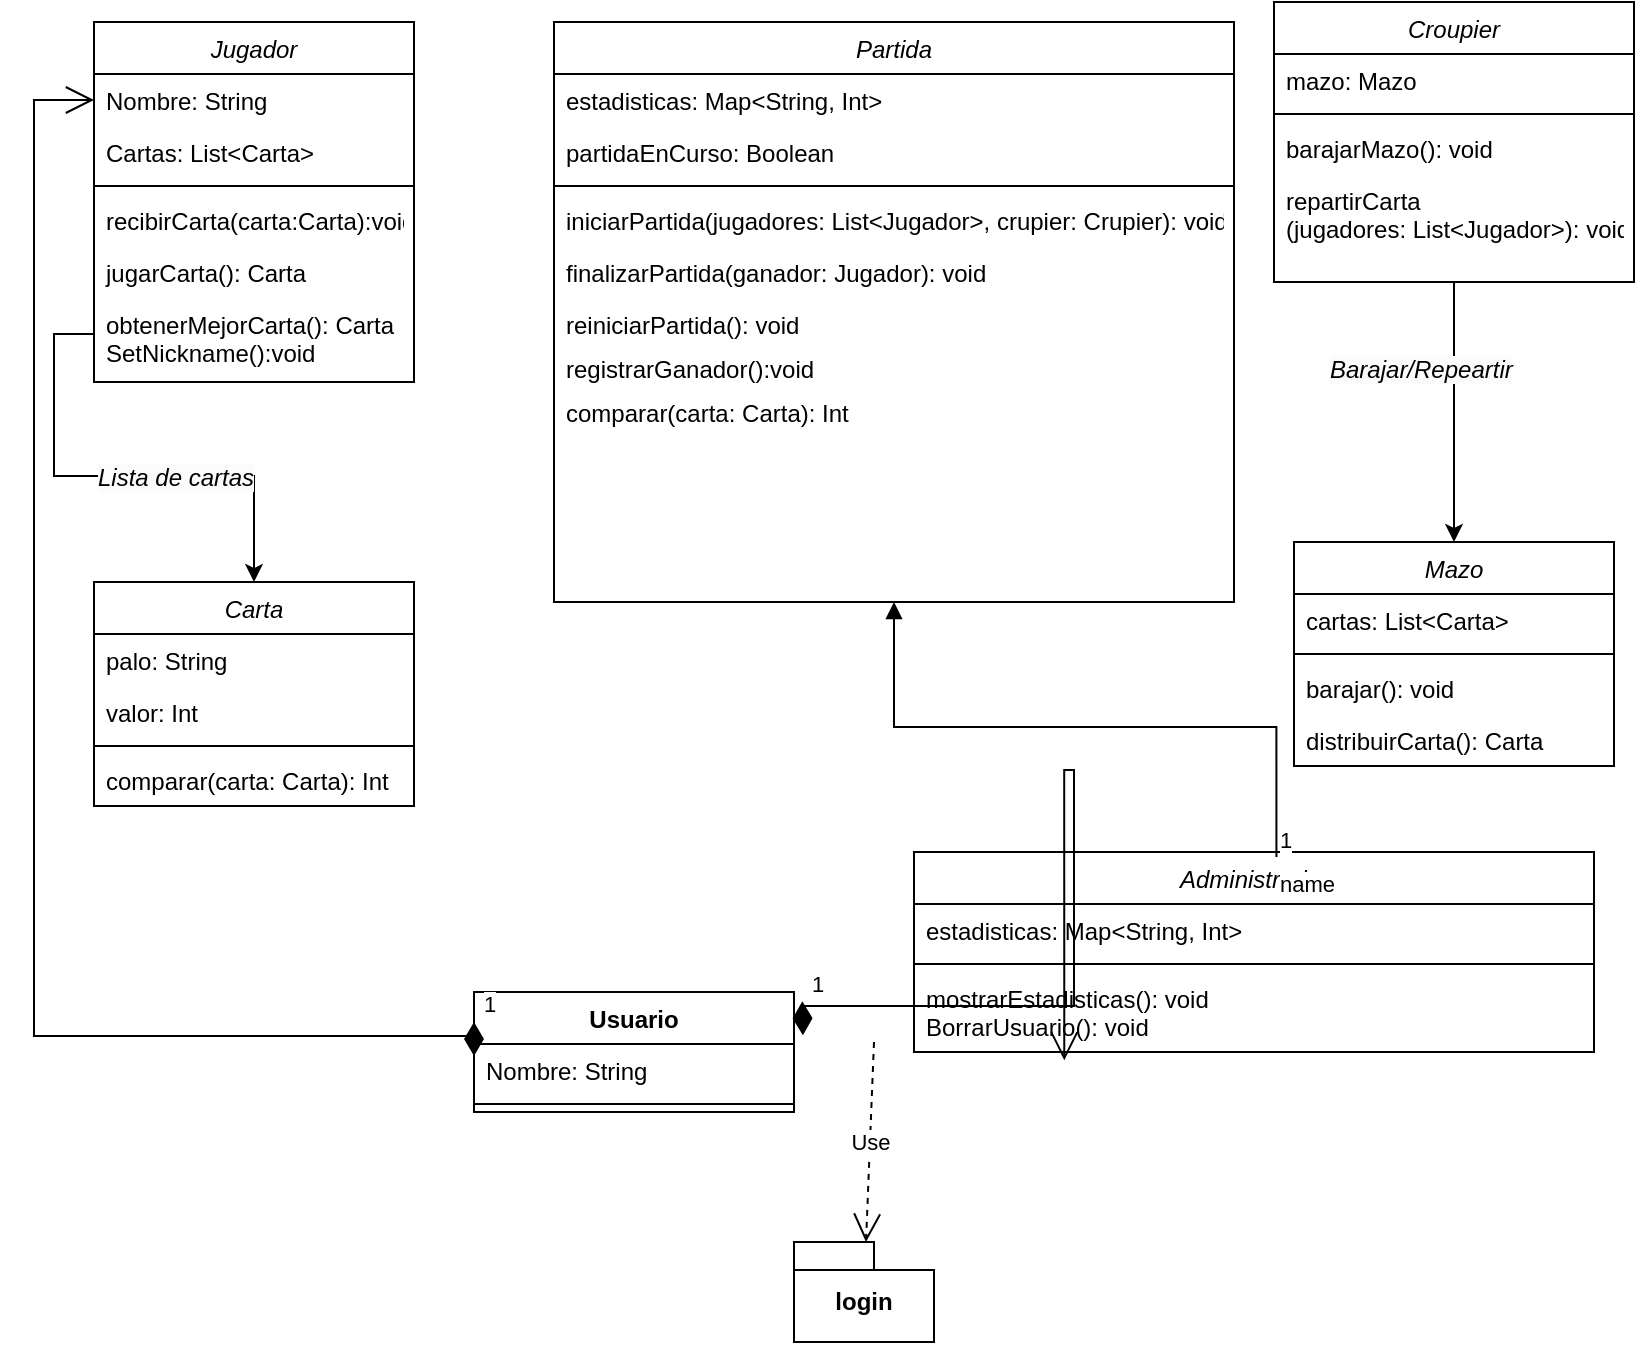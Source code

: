 <mxfile version="24.7.16">
  <diagram id="C5RBs43oDa-KdzZeNtuy" name="Page-1">
    <mxGraphModel dx="2022" dy="650" grid="1" gridSize="10" guides="1" tooltips="1" connect="1" arrows="1" fold="1" page="1" pageScale="1" pageWidth="827" pageHeight="1169" math="0" shadow="0">
      <root>
        <mxCell id="WIyWlLk6GJQsqaUBKTNV-0" />
        <mxCell id="WIyWlLk6GJQsqaUBKTNV-1" parent="WIyWlLk6GJQsqaUBKTNV-0" />
        <mxCell id="zkfFHV4jXpPFQw0GAbJ--0" value="Jugador" style="swimlane;fontStyle=2;align=center;verticalAlign=top;childLayout=stackLayout;horizontal=1;startSize=26;horizontalStack=0;resizeParent=1;resizeLast=0;collapsible=1;marginBottom=0;rounded=0;shadow=0;strokeWidth=1;" parent="WIyWlLk6GJQsqaUBKTNV-1" vertex="1">
          <mxGeometry x="40" y="120" width="160" height="180" as="geometry">
            <mxRectangle x="230" y="140" width="160" height="26" as="alternateBounds" />
          </mxGeometry>
        </mxCell>
        <mxCell id="zkfFHV4jXpPFQw0GAbJ--1" value="Nombre: String" style="text;align=left;verticalAlign=top;spacingLeft=4;spacingRight=4;overflow=hidden;rotatable=0;points=[[0,0.5],[1,0.5]];portConstraint=eastwest;" parent="zkfFHV4jXpPFQw0GAbJ--0" vertex="1">
          <mxGeometry y="26" width="160" height="26" as="geometry" />
        </mxCell>
        <mxCell id="zkfFHV4jXpPFQw0GAbJ--2" value="Cartas: List&lt;Carta&gt;" style="text;align=left;verticalAlign=top;spacingLeft=4;spacingRight=4;overflow=hidden;rotatable=0;points=[[0,0.5],[1,0.5]];portConstraint=eastwest;rounded=0;shadow=0;html=0;" parent="zkfFHV4jXpPFQw0GAbJ--0" vertex="1">
          <mxGeometry y="52" width="160" height="26" as="geometry" />
        </mxCell>
        <mxCell id="zkfFHV4jXpPFQw0GAbJ--4" value="" style="line;html=1;strokeWidth=1;align=left;verticalAlign=middle;spacingTop=-1;spacingLeft=3;spacingRight=3;rotatable=0;labelPosition=right;points=[];portConstraint=eastwest;" parent="zkfFHV4jXpPFQw0GAbJ--0" vertex="1">
          <mxGeometry y="78" width="160" height="8" as="geometry" />
        </mxCell>
        <mxCell id="zkfFHV4jXpPFQw0GAbJ--5" value="recibirCarta(carta:Carta):void" style="text;align=left;verticalAlign=top;spacingLeft=4;spacingRight=4;overflow=hidden;rotatable=0;points=[[0,0.5],[1,0.5]];portConstraint=eastwest;" parent="zkfFHV4jXpPFQw0GAbJ--0" vertex="1">
          <mxGeometry y="86" width="160" height="26" as="geometry" />
        </mxCell>
        <mxCell id="wlhYXyqPrZ_pLtyw9dcy-0" value="jugarCarta(): Carta" style="text;align=left;verticalAlign=top;spacingLeft=4;spacingRight=4;overflow=hidden;rotatable=0;points=[[0,0.5],[1,0.5]];portConstraint=eastwest;" vertex="1" parent="zkfFHV4jXpPFQw0GAbJ--0">
          <mxGeometry y="112" width="160" height="26" as="geometry" />
        </mxCell>
        <mxCell id="wlhYXyqPrZ_pLtyw9dcy-1" value="obtenerMejorCarta(): Carta&#xa;SetNickname():void" style="text;align=left;verticalAlign=top;spacingLeft=4;spacingRight=4;overflow=hidden;rotatable=0;points=[[0,0.5],[1,0.5]];portConstraint=eastwest;" vertex="1" parent="zkfFHV4jXpPFQw0GAbJ--0">
          <mxGeometry y="138" width="160" height="36" as="geometry" />
        </mxCell>
        <mxCell id="wlhYXyqPrZ_pLtyw9dcy-38" style="edgeStyle=orthogonalEdgeStyle;rounded=0;orthogonalLoop=1;jettySize=auto;html=1;entryX=0.5;entryY=0;entryDx=0;entryDy=0;" edge="1" parent="WIyWlLk6GJQsqaUBKTNV-1" source="wlhYXyqPrZ_pLtyw9dcy-3" target="wlhYXyqPrZ_pLtyw9dcy-20">
          <mxGeometry relative="1" as="geometry" />
        </mxCell>
        <mxCell id="wlhYXyqPrZ_pLtyw9dcy-3" value="Croupier" style="swimlane;fontStyle=2;align=center;verticalAlign=top;childLayout=stackLayout;horizontal=1;startSize=26;horizontalStack=0;resizeParent=1;resizeLast=0;collapsible=1;marginBottom=0;rounded=0;shadow=0;strokeWidth=1;" vertex="1" parent="WIyWlLk6GJQsqaUBKTNV-1">
          <mxGeometry x="630" y="110" width="180" height="140" as="geometry">
            <mxRectangle x="230" y="140" width="160" height="26" as="alternateBounds" />
          </mxGeometry>
        </mxCell>
        <mxCell id="wlhYXyqPrZ_pLtyw9dcy-4" value="mazo: Mazo" style="text;align=left;verticalAlign=top;spacingLeft=4;spacingRight=4;overflow=hidden;rotatable=0;points=[[0,0.5],[1,0.5]];portConstraint=eastwest;" vertex="1" parent="wlhYXyqPrZ_pLtyw9dcy-3">
          <mxGeometry y="26" width="180" height="26" as="geometry" />
        </mxCell>
        <mxCell id="wlhYXyqPrZ_pLtyw9dcy-6" value="" style="line;html=1;strokeWidth=1;align=left;verticalAlign=middle;spacingTop=-1;spacingLeft=3;spacingRight=3;rotatable=0;labelPosition=right;points=[];portConstraint=eastwest;" vertex="1" parent="wlhYXyqPrZ_pLtyw9dcy-3">
          <mxGeometry y="52" width="180" height="8" as="geometry" />
        </mxCell>
        <mxCell id="wlhYXyqPrZ_pLtyw9dcy-7" value="barajarMazo(): void" style="text;align=left;verticalAlign=top;spacingLeft=4;spacingRight=4;overflow=hidden;rotatable=0;points=[[0,0.5],[1,0.5]];portConstraint=eastwest;" vertex="1" parent="wlhYXyqPrZ_pLtyw9dcy-3">
          <mxGeometry y="60" width="180" height="26" as="geometry" />
        </mxCell>
        <mxCell id="wlhYXyqPrZ_pLtyw9dcy-8" value="repartirCarta&#xa;(jugadores: List&lt;Jugador&gt;): void" style="text;align=left;verticalAlign=top;spacingLeft=4;spacingRight=4;overflow=hidden;rotatable=0;points=[[0,0.5],[1,0.5]];portConstraint=eastwest;" vertex="1" parent="wlhYXyqPrZ_pLtyw9dcy-3">
          <mxGeometry y="86" width="180" height="44" as="geometry" />
        </mxCell>
        <mxCell id="wlhYXyqPrZ_pLtyw9dcy-12" value="Partida" style="swimlane;fontStyle=2;align=center;verticalAlign=top;childLayout=stackLayout;horizontal=1;startSize=26;horizontalStack=0;resizeParent=1;resizeLast=0;collapsible=1;marginBottom=0;rounded=0;shadow=0;strokeWidth=1;" vertex="1" parent="WIyWlLk6GJQsqaUBKTNV-1">
          <mxGeometry x="270" y="120" width="340" height="290" as="geometry">
            <mxRectangle x="230" y="140" width="160" height="26" as="alternateBounds" />
          </mxGeometry>
        </mxCell>
        <mxCell id="wlhYXyqPrZ_pLtyw9dcy-13" value="estadisticas: Map&lt;String, Int&gt;" style="text;align=left;verticalAlign=top;spacingLeft=4;spacingRight=4;overflow=hidden;rotatable=0;points=[[0,0.5],[1,0.5]];portConstraint=eastwest;" vertex="1" parent="wlhYXyqPrZ_pLtyw9dcy-12">
          <mxGeometry y="26" width="340" height="26" as="geometry" />
        </mxCell>
        <mxCell id="wlhYXyqPrZ_pLtyw9dcy-14" value="partidaEnCurso: Boolean" style="text;align=left;verticalAlign=top;spacingLeft=4;spacingRight=4;overflow=hidden;rotatable=0;points=[[0,0.5],[1,0.5]];portConstraint=eastwest;rounded=0;shadow=0;html=0;" vertex="1" parent="wlhYXyqPrZ_pLtyw9dcy-12">
          <mxGeometry y="52" width="340" height="26" as="geometry" />
        </mxCell>
        <mxCell id="wlhYXyqPrZ_pLtyw9dcy-15" value="" style="line;html=1;strokeWidth=1;align=left;verticalAlign=middle;spacingTop=-1;spacingLeft=3;spacingRight=3;rotatable=0;labelPosition=right;points=[];portConstraint=eastwest;" vertex="1" parent="wlhYXyqPrZ_pLtyw9dcy-12">
          <mxGeometry y="78" width="340" height="8" as="geometry" />
        </mxCell>
        <mxCell id="wlhYXyqPrZ_pLtyw9dcy-16" value="iniciarPartida(jugadores: List&lt;Jugador&gt;, crupier: Crupier): void&#xa;" style="text;align=left;verticalAlign=top;spacingLeft=4;spacingRight=4;overflow=hidden;rotatable=0;points=[[0,0.5],[1,0.5]];portConstraint=eastwest;" vertex="1" parent="wlhYXyqPrZ_pLtyw9dcy-12">
          <mxGeometry y="86" width="340" height="26" as="geometry" />
        </mxCell>
        <mxCell id="wlhYXyqPrZ_pLtyw9dcy-17" value="finalizarPartida(ganador: Jugador): void" style="text;align=left;verticalAlign=top;spacingLeft=4;spacingRight=4;overflow=hidden;rotatable=0;points=[[0,0.5],[1,0.5]];portConstraint=eastwest;" vertex="1" parent="wlhYXyqPrZ_pLtyw9dcy-12">
          <mxGeometry y="112" width="340" height="26" as="geometry" />
        </mxCell>
        <mxCell id="wlhYXyqPrZ_pLtyw9dcy-18" value="reiniciarPartida(): void" style="text;align=left;verticalAlign=top;spacingLeft=4;spacingRight=4;overflow=hidden;rotatable=0;points=[[0,0.5],[1,0.5]];portConstraint=eastwest;" vertex="1" parent="wlhYXyqPrZ_pLtyw9dcy-12">
          <mxGeometry y="138" width="340" height="22" as="geometry" />
        </mxCell>
        <mxCell id="wlhYXyqPrZ_pLtyw9dcy-65" value="registrarGanador():void" style="text;align=left;verticalAlign=top;spacingLeft=4;spacingRight=4;overflow=hidden;rotatable=0;points=[[0,0.5],[1,0.5]];portConstraint=eastwest;" vertex="1" parent="wlhYXyqPrZ_pLtyw9dcy-12">
          <mxGeometry y="160" width="340" height="22" as="geometry" />
        </mxCell>
        <mxCell id="wlhYXyqPrZ_pLtyw9dcy-66" value="comparar(carta: Carta): Int" style="text;align=left;verticalAlign=top;spacingLeft=4;spacingRight=4;overflow=hidden;rotatable=0;points=[[0,0.5],[1,0.5]];portConstraint=eastwest;" vertex="1" parent="wlhYXyqPrZ_pLtyw9dcy-12">
          <mxGeometry y="182" width="340" height="26" as="geometry" />
        </mxCell>
        <mxCell id="wlhYXyqPrZ_pLtyw9dcy-20" value="Mazo" style="swimlane;fontStyle=2;align=center;verticalAlign=top;childLayout=stackLayout;horizontal=1;startSize=26;horizontalStack=0;resizeParent=1;resizeLast=0;collapsible=1;marginBottom=0;rounded=0;shadow=0;strokeWidth=1;" vertex="1" parent="WIyWlLk6GJQsqaUBKTNV-1">
          <mxGeometry x="640" y="380" width="160" height="112" as="geometry">
            <mxRectangle x="230" y="140" width="160" height="26" as="alternateBounds" />
          </mxGeometry>
        </mxCell>
        <mxCell id="wlhYXyqPrZ_pLtyw9dcy-21" value="cartas: List&lt;Carta&gt;" style="text;align=left;verticalAlign=top;spacingLeft=4;spacingRight=4;overflow=hidden;rotatable=0;points=[[0,0.5],[1,0.5]];portConstraint=eastwest;" vertex="1" parent="wlhYXyqPrZ_pLtyw9dcy-20">
          <mxGeometry y="26" width="160" height="26" as="geometry" />
        </mxCell>
        <mxCell id="wlhYXyqPrZ_pLtyw9dcy-23" value="" style="line;html=1;strokeWidth=1;align=left;verticalAlign=middle;spacingTop=-1;spacingLeft=3;spacingRight=3;rotatable=0;labelPosition=right;points=[];portConstraint=eastwest;" vertex="1" parent="wlhYXyqPrZ_pLtyw9dcy-20">
          <mxGeometry y="52" width="160" height="8" as="geometry" />
        </mxCell>
        <mxCell id="wlhYXyqPrZ_pLtyw9dcy-24" value="barajar(): void" style="text;align=left;verticalAlign=top;spacingLeft=4;spacingRight=4;overflow=hidden;rotatable=0;points=[[0,0.5],[1,0.5]];portConstraint=eastwest;" vertex="1" parent="wlhYXyqPrZ_pLtyw9dcy-20">
          <mxGeometry y="60" width="160" height="26" as="geometry" />
        </mxCell>
        <mxCell id="wlhYXyqPrZ_pLtyw9dcy-25" value="distribuirCarta(): Carta" style="text;align=left;verticalAlign=top;spacingLeft=4;spacingRight=4;overflow=hidden;rotatable=0;points=[[0,0.5],[1,0.5]];portConstraint=eastwest;" vertex="1" parent="wlhYXyqPrZ_pLtyw9dcy-20">
          <mxGeometry y="86" width="160" height="26" as="geometry" />
        </mxCell>
        <mxCell id="wlhYXyqPrZ_pLtyw9dcy-28" value="Carta" style="swimlane;fontStyle=2;align=center;verticalAlign=top;childLayout=stackLayout;horizontal=1;startSize=26;horizontalStack=0;resizeParent=1;resizeLast=0;collapsible=1;marginBottom=0;rounded=0;shadow=0;strokeWidth=1;" vertex="1" parent="WIyWlLk6GJQsqaUBKTNV-1">
          <mxGeometry x="40" y="400" width="160" height="112" as="geometry">
            <mxRectangle x="230" y="140" width="160" height="26" as="alternateBounds" />
          </mxGeometry>
        </mxCell>
        <mxCell id="wlhYXyqPrZ_pLtyw9dcy-29" value="palo: String" style="text;align=left;verticalAlign=top;spacingLeft=4;spacingRight=4;overflow=hidden;rotatable=0;points=[[0,0.5],[1,0.5]];portConstraint=eastwest;" vertex="1" parent="wlhYXyqPrZ_pLtyw9dcy-28">
          <mxGeometry y="26" width="160" height="26" as="geometry" />
        </mxCell>
        <mxCell id="wlhYXyqPrZ_pLtyw9dcy-30" value="valor: Int" style="text;align=left;verticalAlign=top;spacingLeft=4;spacingRight=4;overflow=hidden;rotatable=0;points=[[0,0.5],[1,0.5]];portConstraint=eastwest;rounded=0;shadow=0;html=0;" vertex="1" parent="wlhYXyqPrZ_pLtyw9dcy-28">
          <mxGeometry y="52" width="160" height="26" as="geometry" />
        </mxCell>
        <mxCell id="wlhYXyqPrZ_pLtyw9dcy-31" value="" style="line;html=1;strokeWidth=1;align=left;verticalAlign=middle;spacingTop=-1;spacingLeft=3;spacingRight=3;rotatable=0;labelPosition=right;points=[];portConstraint=eastwest;" vertex="1" parent="wlhYXyqPrZ_pLtyw9dcy-28">
          <mxGeometry y="78" width="160" height="8" as="geometry" />
        </mxCell>
        <mxCell id="wlhYXyqPrZ_pLtyw9dcy-32" value="comparar(carta: Carta): Int" style="text;align=left;verticalAlign=top;spacingLeft=4;spacingRight=4;overflow=hidden;rotatable=0;points=[[0,0.5],[1,0.5]];portConstraint=eastwest;" vertex="1" parent="wlhYXyqPrZ_pLtyw9dcy-28">
          <mxGeometry y="86" width="160" height="26" as="geometry" />
        </mxCell>
        <mxCell id="wlhYXyqPrZ_pLtyw9dcy-36" style="edgeStyle=orthogonalEdgeStyle;rounded=0;orthogonalLoop=1;jettySize=auto;html=1;entryX=0.5;entryY=0;entryDx=0;entryDy=0;" edge="1" parent="WIyWlLk6GJQsqaUBKTNV-1" source="wlhYXyqPrZ_pLtyw9dcy-1" target="wlhYXyqPrZ_pLtyw9dcy-28">
          <mxGeometry relative="1" as="geometry" />
        </mxCell>
        <mxCell id="wlhYXyqPrZ_pLtyw9dcy-37" value="&lt;span style=&quot;color: rgb(0, 0, 0); font-family: Helvetica; font-size: 12px; font-style: italic; font-variant-ligatures: normal; font-variant-caps: normal; font-weight: 400; letter-spacing: normal; orphans: 2; text-align: center; text-indent: 0px; text-transform: none; widows: 2; word-spacing: 0px; -webkit-text-stroke-width: 0px; white-space: nowrap; background-color: rgb(251, 251, 251); text-decoration-thickness: initial; text-decoration-style: initial; text-decoration-color: initial; display: inline !important; float: none;&quot;&gt;Lista de cartas&lt;/span&gt;" style="text;whiteSpace=wrap;html=1;" vertex="1" parent="WIyWlLk6GJQsqaUBKTNV-1">
          <mxGeometry x="40" y="334" width="60" height="40" as="geometry" />
        </mxCell>
        <mxCell id="wlhYXyqPrZ_pLtyw9dcy-39" value="&lt;span style=&quot;color: rgb(0, 0, 0); font-family: Helvetica; font-size: 12px; font-style: italic; font-variant-ligatures: normal; font-variant-caps: normal; font-weight: 400; letter-spacing: normal; orphans: 2; text-align: center; text-indent: 0px; text-transform: none; widows: 2; word-spacing: 0px; -webkit-text-stroke-width: 0px; white-space: nowrap; background-color: rgb(251, 251, 251); text-decoration-thickness: initial; text-decoration-style: initial; text-decoration-color: initial; display: inline !important; float: none;&quot;&gt;Barajar/Repeartir&lt;/span&gt;" style="text;whiteSpace=wrap;html=1;" vertex="1" parent="WIyWlLk6GJQsqaUBKTNV-1">
          <mxGeometry x="656" y="280" width="60" height="40" as="geometry" />
        </mxCell>
        <mxCell id="wlhYXyqPrZ_pLtyw9dcy-47" value="Administrador" style="swimlane;fontStyle=2;align=center;verticalAlign=top;childLayout=stackLayout;horizontal=1;startSize=26;horizontalStack=0;resizeParent=1;resizeLast=0;collapsible=1;marginBottom=0;rounded=0;shadow=0;strokeWidth=1;" vertex="1" parent="WIyWlLk6GJQsqaUBKTNV-1">
          <mxGeometry x="450" y="535" width="340" height="100" as="geometry">
            <mxRectangle x="230" y="140" width="160" height="26" as="alternateBounds" />
          </mxGeometry>
        </mxCell>
        <mxCell id="wlhYXyqPrZ_pLtyw9dcy-48" value="estadisticas: Map&lt;String, Int&gt;" style="text;align=left;verticalAlign=top;spacingLeft=4;spacingRight=4;overflow=hidden;rotatable=0;points=[[0,0.5],[1,0.5]];portConstraint=eastwest;" vertex="1" parent="wlhYXyqPrZ_pLtyw9dcy-47">
          <mxGeometry y="26" width="340" height="26" as="geometry" />
        </mxCell>
        <mxCell id="wlhYXyqPrZ_pLtyw9dcy-50" value="" style="line;html=1;strokeWidth=1;align=left;verticalAlign=middle;spacingTop=-1;spacingLeft=3;spacingRight=3;rotatable=0;labelPosition=right;points=[];portConstraint=eastwest;" vertex="1" parent="wlhYXyqPrZ_pLtyw9dcy-47">
          <mxGeometry y="52" width="340" height="8" as="geometry" />
        </mxCell>
        <mxCell id="wlhYXyqPrZ_pLtyw9dcy-54" value="mostrarEstadisticas(): void&#xa;BorrarUsuario(): void" style="text;align=left;verticalAlign=top;spacingLeft=4;spacingRight=4;overflow=hidden;rotatable=0;points=[[0,0.5],[1,0.5]];portConstraint=eastwest;" vertex="1" parent="wlhYXyqPrZ_pLtyw9dcy-47">
          <mxGeometry y="60" width="340" height="40" as="geometry" />
        </mxCell>
        <mxCell id="wlhYXyqPrZ_pLtyw9dcy-55" value="Use" style="endArrow=open;endSize=12;dashed=1;html=1;rounded=0;" edge="1" parent="WIyWlLk6GJQsqaUBKTNV-1" target="wlhYXyqPrZ_pLtyw9dcy-56">
          <mxGeometry width="160" relative="1" as="geometry">
            <mxPoint x="430" y="630" as="sourcePoint" />
            <mxPoint x="590" y="630" as="targetPoint" />
          </mxGeometry>
        </mxCell>
        <mxCell id="wlhYXyqPrZ_pLtyw9dcy-56" value="login" style="shape=folder;fontStyle=1;spacingTop=10;tabWidth=40;tabHeight=14;tabPosition=left;html=1;whiteSpace=wrap;" vertex="1" parent="WIyWlLk6GJQsqaUBKTNV-1">
          <mxGeometry x="390" y="730" width="70" height="50" as="geometry" />
        </mxCell>
        <mxCell id="wlhYXyqPrZ_pLtyw9dcy-57" value="Usuario" style="swimlane;fontStyle=1;align=center;verticalAlign=top;childLayout=stackLayout;horizontal=1;startSize=26;horizontalStack=0;resizeParent=1;resizeParentMax=0;resizeLast=0;collapsible=1;marginBottom=0;whiteSpace=wrap;html=1;" vertex="1" parent="WIyWlLk6GJQsqaUBKTNV-1">
          <mxGeometry x="230" y="605" width="160" height="60" as="geometry" />
        </mxCell>
        <mxCell id="wlhYXyqPrZ_pLtyw9dcy-58" value="Nombre: String" style="text;strokeColor=none;fillColor=none;align=left;verticalAlign=top;spacingLeft=4;spacingRight=4;overflow=hidden;rotatable=0;points=[[0,0.5],[1,0.5]];portConstraint=eastwest;whiteSpace=wrap;html=1;" vertex="1" parent="wlhYXyqPrZ_pLtyw9dcy-57">
          <mxGeometry y="26" width="160" height="26" as="geometry" />
        </mxCell>
        <mxCell id="wlhYXyqPrZ_pLtyw9dcy-59" value="" style="line;strokeWidth=1;fillColor=none;align=left;verticalAlign=middle;spacingTop=-1;spacingLeft=3;spacingRight=3;rotatable=0;labelPosition=right;points=[];portConstraint=eastwest;strokeColor=inherit;" vertex="1" parent="wlhYXyqPrZ_pLtyw9dcy-57">
          <mxGeometry y="52" width="160" height="8" as="geometry" />
        </mxCell>
        <mxCell id="wlhYXyqPrZ_pLtyw9dcy-61" value="1" style="endArrow=open;html=1;endSize=12;startArrow=diamondThin;startSize=14;startFill=1;edgeStyle=orthogonalEdgeStyle;align=left;verticalAlign=bottom;rounded=0;exitX=1.026;exitY=0.078;exitDx=0;exitDy=0;exitPerimeter=0;entryX=0.221;entryY=1.104;entryDx=0;entryDy=0;entryPerimeter=0;" edge="1" parent="WIyWlLk6GJQsqaUBKTNV-1" source="wlhYXyqPrZ_pLtyw9dcy-57" target="wlhYXyqPrZ_pLtyw9dcy-54">
          <mxGeometry x="-1" y="3" relative="1" as="geometry">
            <mxPoint x="330" y="370" as="sourcePoint" />
            <mxPoint x="490" y="370" as="targetPoint" />
            <Array as="points">
              <mxPoint x="530" y="612" />
              <mxPoint x="530" y="494" />
            </Array>
          </mxGeometry>
        </mxCell>
        <mxCell id="wlhYXyqPrZ_pLtyw9dcy-62" value="1" style="endArrow=open;html=1;endSize=12;startArrow=diamondThin;startSize=14;startFill=1;edgeStyle=orthogonalEdgeStyle;align=left;verticalAlign=bottom;rounded=0;exitX=0;exitY=0.25;exitDx=0;exitDy=0;entryX=0;entryY=0.5;entryDx=0;entryDy=0;" edge="1" parent="WIyWlLk6GJQsqaUBKTNV-1" source="wlhYXyqPrZ_pLtyw9dcy-57" target="zkfFHV4jXpPFQw0GAbJ--1">
          <mxGeometry x="-1" y="3" relative="1" as="geometry">
            <mxPoint x="330" y="370" as="sourcePoint" />
            <mxPoint x="490" y="370" as="targetPoint" />
            <Array as="points">
              <mxPoint x="10" y="627" />
              <mxPoint x="10" y="159" />
            </Array>
          </mxGeometry>
        </mxCell>
        <mxCell id="wlhYXyqPrZ_pLtyw9dcy-63" value="name" style="endArrow=block;endFill=1;html=1;edgeStyle=orthogonalEdgeStyle;align=left;verticalAlign=top;rounded=0;exitX=0.533;exitY=0.025;exitDx=0;exitDy=0;exitPerimeter=0;entryX=0.5;entryY=1;entryDx=0;entryDy=0;" edge="1" parent="WIyWlLk6GJQsqaUBKTNV-1" source="wlhYXyqPrZ_pLtyw9dcy-47" target="wlhYXyqPrZ_pLtyw9dcy-12">
          <mxGeometry x="-1" relative="1" as="geometry">
            <mxPoint x="330" y="370" as="sourcePoint" />
            <mxPoint x="490" y="370" as="targetPoint" />
          </mxGeometry>
        </mxCell>
        <mxCell id="wlhYXyqPrZ_pLtyw9dcy-64" value="1" style="edgeLabel;resizable=0;html=1;align=left;verticalAlign=bottom;" connectable="0" vertex="1" parent="wlhYXyqPrZ_pLtyw9dcy-63">
          <mxGeometry x="-1" relative="1" as="geometry" />
        </mxCell>
      </root>
    </mxGraphModel>
  </diagram>
</mxfile>
